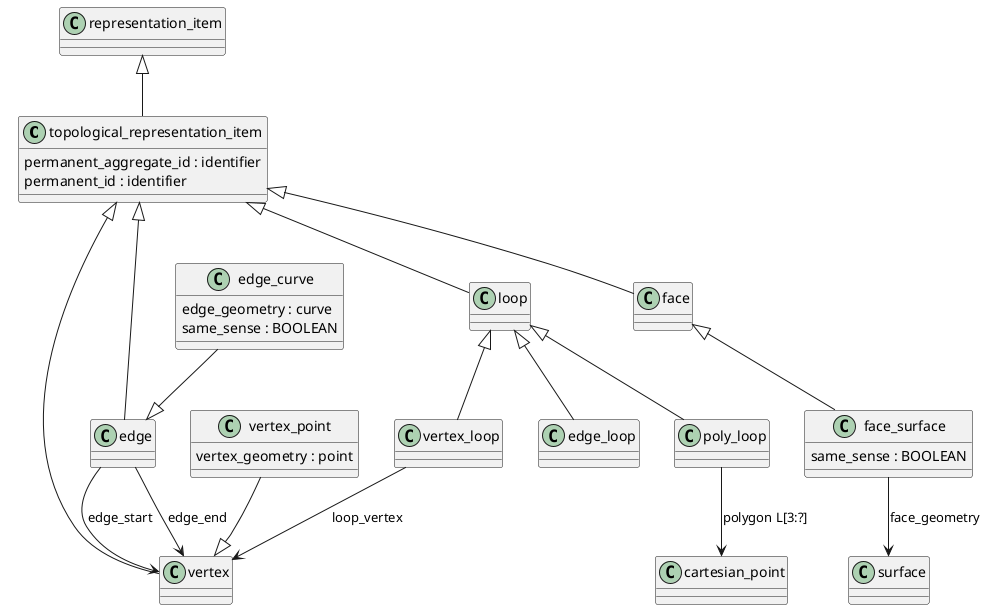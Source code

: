 @startuml


class topological_representation_item {
  permanent_aggregate_id : identifier
  permanent_id : identifier
}

class vertex_point {
  vertex_geometry : point
}

class edge_curve {
  edge_geometry : curve
  same_sense : BOOLEAN
}

class edge {
}

class face_surface {
    same_sense : BOOLEAN
}


topological_representation_item <|-- vertex
topological_representation_item <|-- edge
' topological_representation_item <|-- face_bound
topological_representation_item <|-- face
' topological_representation_item <|-- vertex_shell
' topological_representation_item <|-- wire_shell
' topological_representation_item <|-- connected_edge_set
' topological_representation_item <|-- connected_face_set
topological_representation_item <|-- loop


"loop" <|-- vertex_loop
"loop" <|-- edge_loop
"loop" <|-- poly_loop

vertex_point --|> vertex
edge_curve --|> edge 

face <|-- face_surface

representation_item <|-- topological_representation_item

edge --> vertex : edge_start
edge --> vertex : edge_end

poly_loop --> cartesian_point : polygon L[3:?]

vertex_loop --> vertex : loop_vertex

face_surface --> surface : face_geometry

@enduml